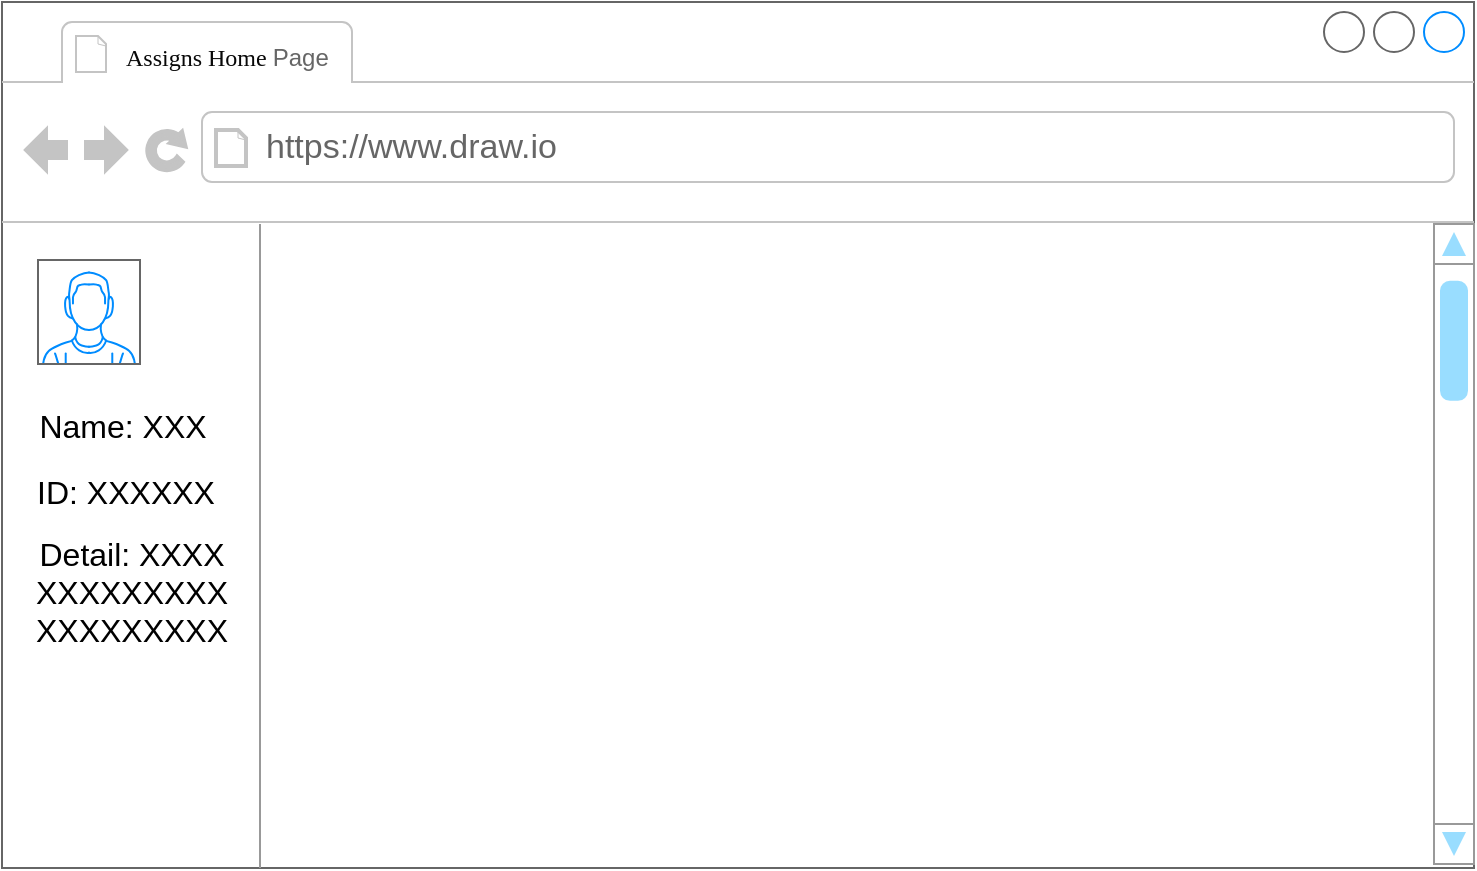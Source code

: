 <mxfile version="24.1.0" type="github">
  <diagram name="第 1 页" id="_mK1rpeInKig8EZD3MZd">
    <mxGraphModel dx="1008" dy="1136" grid="0" gridSize="10" guides="1" tooltips="1" connect="1" arrows="1" fold="1" page="0" pageScale="1" pageWidth="827" pageHeight="1169" math="0" shadow="0">
      <root>
        <mxCell id="0" />
        <mxCell id="1" parent="0" />
        <mxCell id="ZrGJoh0EI-ShpoaBizYV-5" value="" style="strokeWidth=1;shadow=0;dashed=0;align=center;html=1;shape=mxgraph.mockup.containers.browserWindow;rSize=0;strokeColor=#666666;strokeColor2=#008cff;strokeColor3=#c4c4c4;mainText=,;recursiveResize=0;" vertex="1" parent="1">
          <mxGeometry x="-190" y="-24" width="736" height="433" as="geometry" />
        </mxCell>
        <mxCell id="ZrGJoh0EI-ShpoaBizYV-6" value="&lt;font style=&quot;font-size: 12px;&quot;&gt;&lt;span style=&quot;background-color: initial;&quot;&gt;&lt;span style=&quot;font-family: 宋体;&quot; class=&quot;15&quot;&gt;&lt;font color=&quot;#080808&quot; style=&quot;font-size: 12px;&quot; face=&quot;Times New Roman&quot;&gt;Assigns Home&amp;nbsp;&lt;/font&gt;&lt;/span&gt;&lt;/span&gt;Page&amp;nbsp;&lt;/font&gt;" style="strokeWidth=1;shadow=0;dashed=0;align=center;html=1;shape=mxgraph.mockup.containers.anchor;fontSize=17;fontColor=#666666;align=left;whiteSpace=wrap;" vertex="1" parent="ZrGJoh0EI-ShpoaBizYV-5">
          <mxGeometry x="60" y="14" width="224" height="26" as="geometry" />
        </mxCell>
        <mxCell id="ZrGJoh0EI-ShpoaBizYV-7" value="https://www.draw.io" style="strokeWidth=1;shadow=0;dashed=0;align=center;html=1;shape=mxgraph.mockup.containers.anchor;rSize=0;fontSize=17;fontColor=#666666;align=left;" vertex="1" parent="ZrGJoh0EI-ShpoaBizYV-5">
          <mxGeometry x="130" y="60" width="250" height="26" as="geometry" />
        </mxCell>
        <mxCell id="ZrGJoh0EI-ShpoaBizYV-10" value="" style="verticalLabelPosition=bottom;shadow=0;dashed=0;align=center;html=1;verticalAlign=top;strokeWidth=1;shape=mxgraph.mockup.containers.userMale;strokeColor=#666666;strokeColor2=#008cff;" vertex="1" parent="ZrGJoh0EI-ShpoaBizYV-5">
          <mxGeometry x="18" y="129" width="51" height="52" as="geometry" />
        </mxCell>
        <mxCell id="ZrGJoh0EI-ShpoaBizYV-11" value="" style="verticalLabelPosition=bottom;shadow=0;dashed=0;align=center;html=1;verticalAlign=top;strokeWidth=1;shape=mxgraph.mockup.markup.line;strokeColor=#999999;direction=north;" vertex="1" parent="ZrGJoh0EI-ShpoaBizYV-5">
          <mxGeometry x="119" y="111" width="20" height="322" as="geometry" />
        </mxCell>
        <mxCell id="ZrGJoh0EI-ShpoaBizYV-12" value="" style="verticalLabelPosition=bottom;shadow=0;dashed=0;align=center;html=1;verticalAlign=top;strokeWidth=1;shape=mxgraph.mockup.navigation.scrollBar;strokeColor=#999999;barPos=96.171;fillColor2=#99ddff;strokeColor2=none;direction=north;" vertex="1" parent="ZrGJoh0EI-ShpoaBizYV-5">
          <mxGeometry x="716" y="111" width="20" height="320" as="geometry" />
        </mxCell>
        <mxCell id="ZrGJoh0EI-ShpoaBizYV-13" value="Name: XXX" style="text;strokeColor=none;fillColor=none;html=1;align=center;verticalAlign=middle;whiteSpace=wrap;rounded=0;fontSize=16;" vertex="1" parent="ZrGJoh0EI-ShpoaBizYV-5">
          <mxGeometry x="2" y="197" width="117" height="30" as="geometry" />
        </mxCell>
        <mxCell id="ZrGJoh0EI-ShpoaBizYV-14" value="ID: XXXXXX" style="text;strokeColor=none;fillColor=none;html=1;align=center;verticalAlign=middle;whiteSpace=wrap;rounded=0;fontSize=16;" vertex="1" parent="ZrGJoh0EI-ShpoaBizYV-5">
          <mxGeometry x="8" y="230" width="108" height="30" as="geometry" />
        </mxCell>
        <mxCell id="ZrGJoh0EI-ShpoaBizYV-16" value="Detail: XXXX&lt;div&gt;XXXXX&lt;span style=&quot;background-color: initial;&quot;&gt;X&lt;/span&gt;&lt;span style=&quot;background-color: initial;&quot;&gt;X&lt;/span&gt;&lt;span style=&quot;background-color: initial;&quot;&gt;XX&lt;/span&gt;&lt;/div&gt;&lt;div&gt;&lt;span style=&quot;background-color: initial;&quot;&gt;XXXXXXXXX&lt;/span&gt;&lt;/div&gt;" style="text;strokeColor=none;fillColor=none;html=1;align=center;verticalAlign=middle;whiteSpace=wrap;rounded=0;fontSize=16;" vertex="1" parent="ZrGJoh0EI-ShpoaBizYV-5">
          <mxGeometry x="8" y="264" width="114" height="62" as="geometry" />
        </mxCell>
      </root>
    </mxGraphModel>
  </diagram>
</mxfile>
